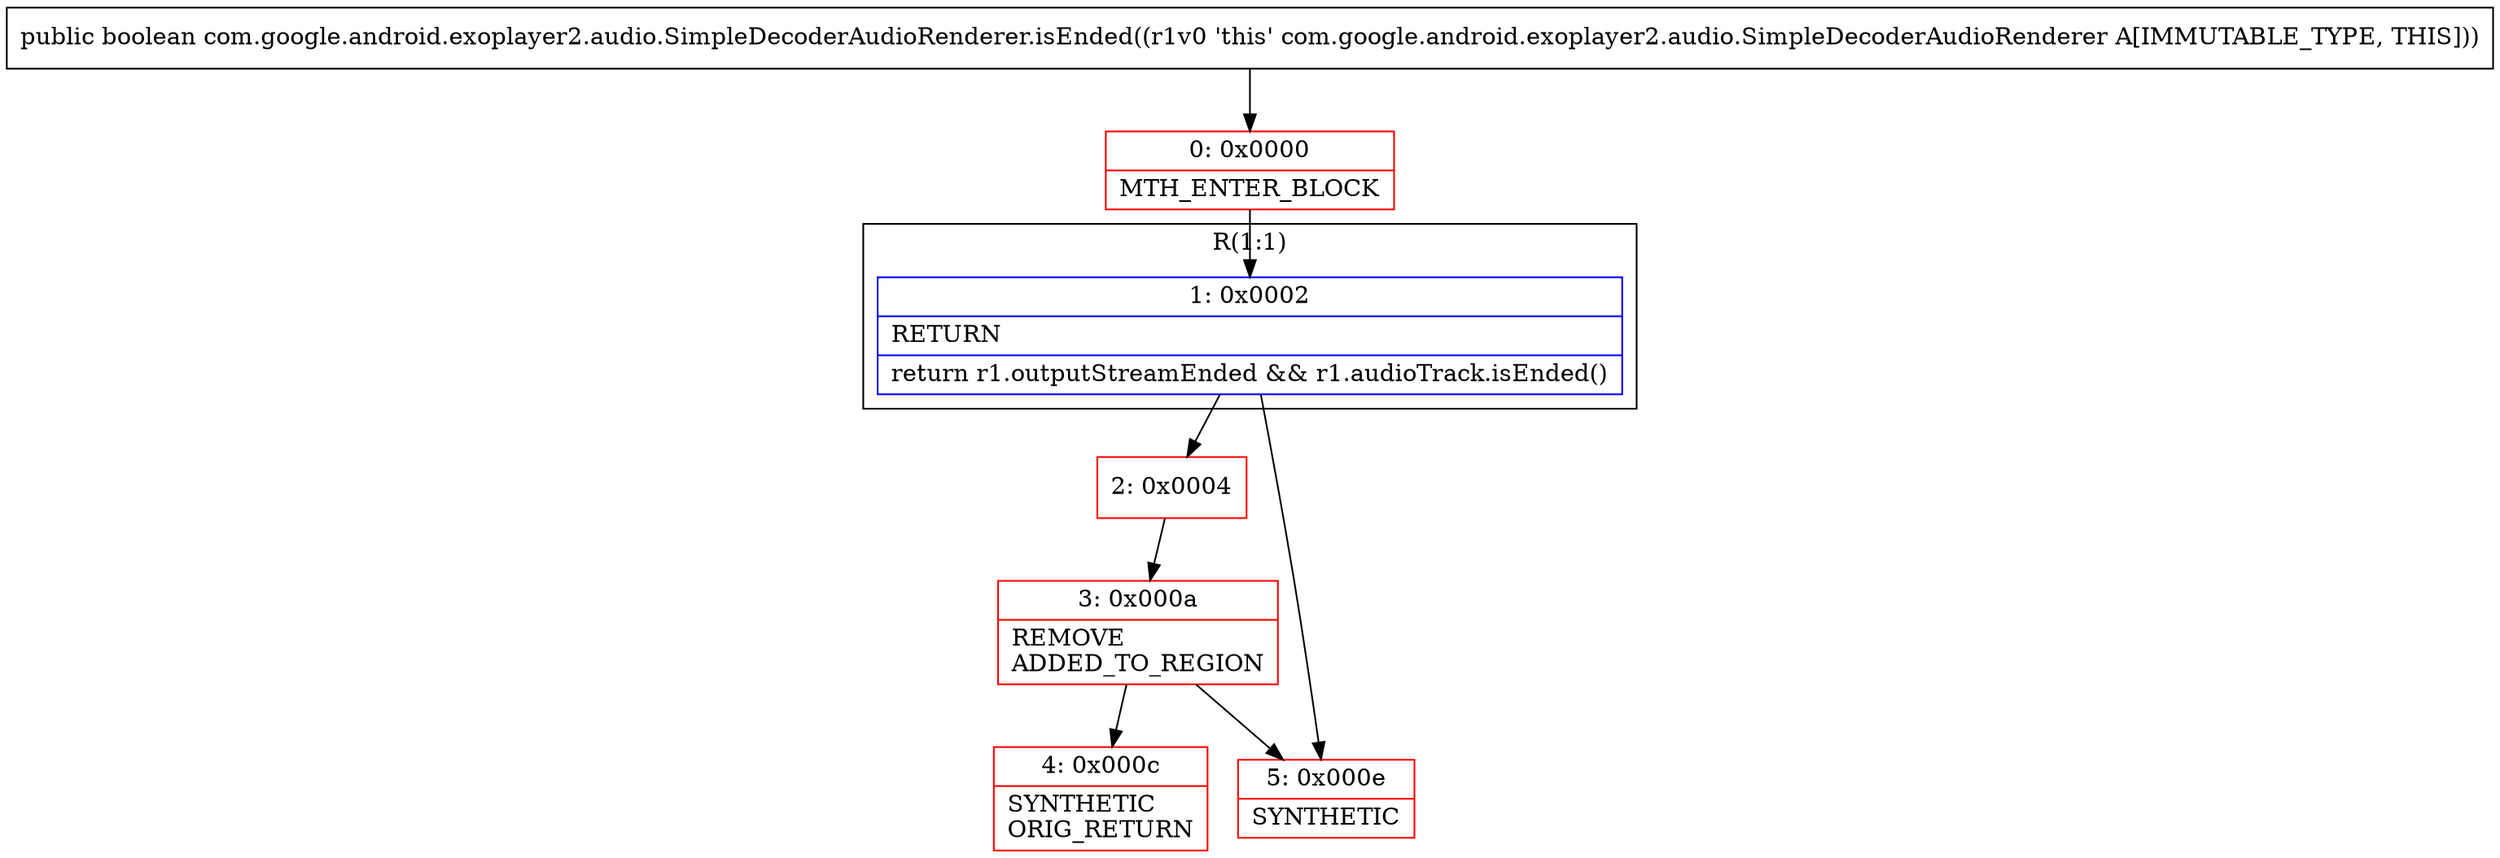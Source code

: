 digraph "CFG forcom.google.android.exoplayer2.audio.SimpleDecoderAudioRenderer.isEnded()Z" {
subgraph cluster_Region_581356610 {
label = "R(1:1)";
node [shape=record,color=blue];
Node_1 [shape=record,label="{1\:\ 0x0002|RETURN\l|return r1.outputStreamEnded && r1.audioTrack.isEnded()\l}"];
}
Node_0 [shape=record,color=red,label="{0\:\ 0x0000|MTH_ENTER_BLOCK\l}"];
Node_2 [shape=record,color=red,label="{2\:\ 0x0004}"];
Node_3 [shape=record,color=red,label="{3\:\ 0x000a|REMOVE\lADDED_TO_REGION\l}"];
Node_4 [shape=record,color=red,label="{4\:\ 0x000c|SYNTHETIC\lORIG_RETURN\l}"];
Node_5 [shape=record,color=red,label="{5\:\ 0x000e|SYNTHETIC\l}"];
MethodNode[shape=record,label="{public boolean com.google.android.exoplayer2.audio.SimpleDecoderAudioRenderer.isEnded((r1v0 'this' com.google.android.exoplayer2.audio.SimpleDecoderAudioRenderer A[IMMUTABLE_TYPE, THIS])) }"];
MethodNode -> Node_0;
Node_1 -> Node_2;
Node_1 -> Node_5;
Node_0 -> Node_1;
Node_2 -> Node_3;
Node_3 -> Node_4;
Node_3 -> Node_5;
}

